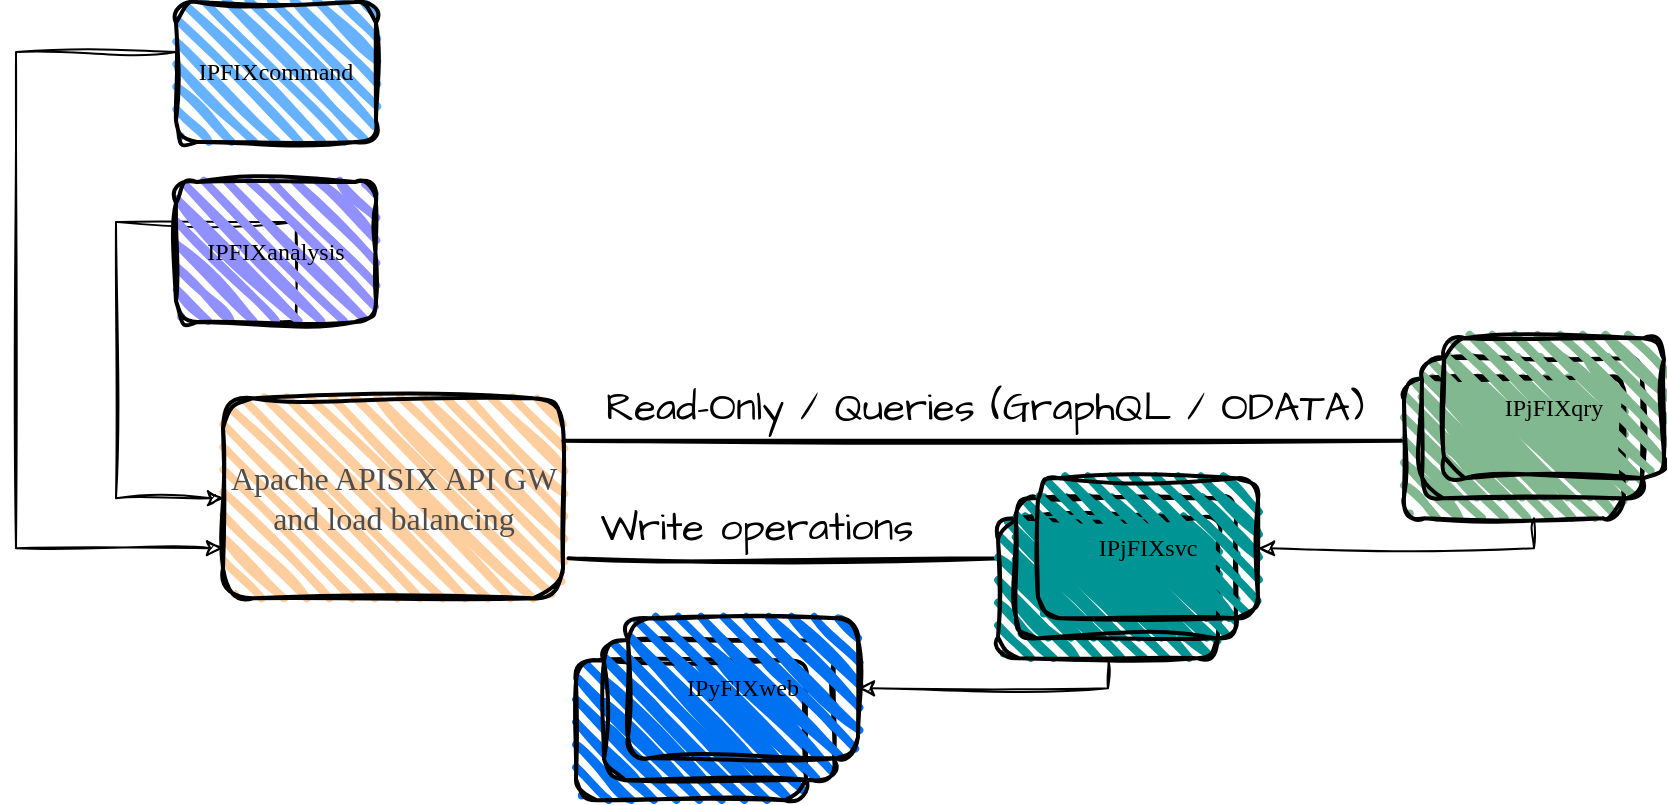 <mxfile>
    <diagram id="KBIwsYY--AiB_v0YLguu" name="Page-1">
        <mxGraphModel dx="1597" dy="1879" grid="1" gridSize="10" guides="1" tooltips="1" connect="1" arrows="1" fold="1" page="1" pageScale="1" pageWidth="850" pageHeight="1100" math="0" shadow="0">
            <root>
                <mxCell id="0"/>
                <mxCell id="1" parent="0"/>
                <mxCell id="4" value="" style="rounded=1;whiteSpace=wrap;html=1;strokeWidth=2;fillWeight=4;hachureGap=8;hachureAngle=45;fillColor=light-dark(#0071F0,#198CC4);sketch=1;curveFitting=1;jiggle=2;" vertex="1" parent="1">
                    <mxGeometry x="289" y="-700.88" width="115" height="70" as="geometry"/>
                </mxCell>
                <mxCell id="5" value="" style="rounded=1;whiteSpace=wrap;html=1;strokeWidth=2;fillWeight=4;hachureGap=8;hachureAngle=45;fillColor=light-dark(#81B890,#198CC4);sketch=1;curveFitting=1;jiggle=2;" vertex="1" parent="1">
                    <mxGeometry x="703" y="-841.88" width="110" height="70" as="geometry"/>
                </mxCell>
                <mxCell id="15" value="&lt;div&gt;&lt;font style=&quot;color: rgb(77, 77, 77);&quot;&gt;Apache APISIX API GW and load balancing&lt;/font&gt;&lt;/div&gt;" style="rounded=1;whiteSpace=wrap;html=1;strokeWidth=2;fillWeight=4;hachureGap=8;hachureAngle=45;fillColor=light-dark(#FFCE9F,#198CC4);sketch=1;align=center;verticalAlign=middle;curveFitting=1;jiggle=2;fontFamily=Comic Sans MS;fontSize=16;fontColor=#B3B3B3;" vertex="1" parent="1">
                    <mxGeometry x="112.5" y="-831.88" width="170" height="100" as="geometry"/>
                </mxCell>
                <mxCell id="16" style="edgeStyle=orthogonalEdgeStyle;rounded=0;sketch=1;hachureGap=4;jiggle=2;curveFitting=1;orthogonalLoop=1;jettySize=auto;html=1;fontFamily=Architects Daughter;fontSource=https%3A%2F%2Ffonts.googleapis.com%2Fcss%3Ffamily%3DArchitects%2BDaughter;entryX=1;entryY=0.5;entryDx=0;entryDy=0;exitX=0.591;exitY=1;exitDx=0;exitDy=0;exitPerimeter=0;" edge="1" parent="1" source="5" target="36">
                    <mxGeometry relative="1" as="geometry">
                        <mxPoint x="666.5" y="-691.88" as="targetPoint"/>
                        <mxPoint x="667" y="-761.88" as="sourcePoint"/>
                        <Array as="points">
                            <mxPoint x="768" y="-756.88"/>
                        </Array>
                    </mxGeometry>
                </mxCell>
                <mxCell id="17" value="" style="line;strokeWidth=2;direction=south;html=1;sketch=1;hachureGap=4;jiggle=2;curveFitting=1;fontFamily=Architects Daughter;fontSource=https%3A%2F%2Ffonts.googleapis.com%2Fcss%3Ffamily%3DArchitects%2BDaughter;rotation=-90;" vertex="1" parent="1">
                    <mxGeometry x="487.13" y="-1020" width="10" height="418.75" as="geometry"/>
                </mxCell>
                <mxCell id="21" value="" style="line;strokeWidth=2;direction=south;html=1;sketch=1;hachureGap=4;jiggle=2;curveFitting=1;fontFamily=Architects Daughter;fontSource=https%3A%2F%2Ffonts.googleapis.com%2Fcss%3Ffamily%3DArchitects%2BDaughter;rotation=-90;" vertex="1" parent="1">
                    <mxGeometry x="388.38" y="-860" width="10" height="216.25" as="geometry"/>
                </mxCell>
                <mxCell id="22" value="&lt;font face=&quot;Architects Daughter&quot;&gt;&lt;span style=&quot;font-size: 20px;&quot;&gt;Read-Only / Queries (GraphQL / ODATA)&lt;/span&gt;&lt;/font&gt;" style="text;html=1;align=center;verticalAlign=middle;resizable=0;points=[];autosize=1;strokeColor=none;fillColor=none;" vertex="1" parent="1">
                    <mxGeometry x="293" y="-847.88" width="400" height="40" as="geometry"/>
                </mxCell>
                <mxCell id="23" value="&lt;font face=&quot;Architects Daughter&quot;&gt;&lt;span style=&quot;font-size: 20px;&quot;&gt;Write operations&lt;/span&gt;&lt;/font&gt;" style="text;html=1;align=center;verticalAlign=middle;resizable=0;points=[];autosize=1;strokeColor=none;fillColor=none;" vertex="1" parent="1">
                    <mxGeometry x="289" y="-787.88" width="180" height="40" as="geometry"/>
                </mxCell>
                <mxCell id="28" value="" style="rounded=1;whiteSpace=wrap;html=1;strokeWidth=2;fillWeight=4;hachureGap=8;hachureAngle=45;fillColor=light-dark(#81B890,#198CC4);sketch=1;curveFitting=1;jiggle=2;" vertex="1" parent="1">
                    <mxGeometry x="712" y="-851.88" width="110" height="70" as="geometry"/>
                </mxCell>
                <mxCell id="30" value="&lt;span style=&quot;color: rgb(0, 0, 0); font-family: &amp;quot;Comic Sans MS&amp;quot;; text-wrap-mode: nowrap;&quot;&gt;IPjFIXqry&lt;/span&gt;" style="rounded=1;whiteSpace=wrap;html=1;strokeWidth=2;fillWeight=4;hachureGap=8;hachureAngle=45;fillColor=light-dark(#81B890,#198CC4);sketch=1;curveFitting=1;jiggle=2;" vertex="1" parent="1">
                    <mxGeometry x="723" y="-861.88" width="110" height="70" as="geometry"/>
                </mxCell>
                <mxCell id="34" value="" style="rounded=1;whiteSpace=wrap;html=1;strokeWidth=2;fillWeight=4;hachureGap=8;hachureAngle=45;fillColor=light-dark(#009494,#198CC4);sketch=1;curveFitting=1;jiggle=2;" vertex="1" parent="1">
                    <mxGeometry x="500" y="-771.88" width="110" height="70" as="geometry"/>
                </mxCell>
                <mxCell id="35" value="" style="rounded=1;whiteSpace=wrap;html=1;strokeWidth=2;fillWeight=4;hachureGap=8;hachureAngle=45;fillColor=light-dark(#009494,#198CC4);sketch=1;curveFitting=1;jiggle=2;" vertex="1" parent="1">
                    <mxGeometry x="509" y="-781.88" width="110" height="70" as="geometry"/>
                </mxCell>
                <mxCell id="36" value="&lt;span style=&quot;color: rgb(0, 0, 0); font-family: &amp;quot;Comic Sans MS&amp;quot;; text-wrap-mode: nowrap;&quot;&gt;IPjFIXsvc&lt;/span&gt;" style="rounded=1;whiteSpace=wrap;html=1;strokeWidth=2;fillWeight=4;hachureGap=8;hachureAngle=45;fillColor=light-dark(#009494,#198CC4);sketch=1;curveFitting=1;jiggle=2;" vertex="1" parent="1">
                    <mxGeometry x="520" y="-791.88" width="110" height="70" as="geometry"/>
                </mxCell>
                <mxCell id="38" value="" style="rounded=1;whiteSpace=wrap;html=1;strokeWidth=2;fillWeight=4;hachureGap=8;hachureAngle=45;fillColor=light-dark(#0071F0,#198CC4);sketch=1;curveFitting=1;jiggle=2;" vertex="1" parent="1">
                    <mxGeometry x="303" y="-710.88" width="115" height="70" as="geometry"/>
                </mxCell>
                <mxCell id="39" value="&lt;span style=&quot;color: rgb(0, 0, 0); font-family: &amp;quot;Comic Sans MS&amp;quot;; text-wrap-mode: nowrap;&quot;&gt;IPyFIXweb&lt;/span&gt;" style="rounded=1;whiteSpace=wrap;html=1;strokeWidth=2;fillWeight=4;hachureGap=8;hachureAngle=45;fillColor=light-dark(#0071F0,#198CC4);sketch=1;curveFitting=1;jiggle=2;" vertex="1" parent="1">
                    <mxGeometry x="315" y="-721.88" width="115" height="70" as="geometry"/>
                </mxCell>
                <mxCell id="42" style="edgeStyle=orthogonalEdgeStyle;rounded=0;sketch=1;hachureGap=4;jiggle=2;curveFitting=1;orthogonalLoop=1;jettySize=auto;html=1;fontFamily=Architects Daughter;fontSource=https%3A%2F%2Ffonts.googleapis.com%2Fcss%3Ffamily%3DArchitects%2BDaughter;entryX=1;entryY=0.5;entryDx=0;entryDy=0;exitX=0.5;exitY=1;exitDx=0;exitDy=0;" edge="1" parent="1" source="34" target="39">
                    <mxGeometry relative="1" as="geometry">
                        <mxPoint x="649" y="-504.88" as="targetPoint"/>
                        <mxPoint x="873" y="-589.88" as="sourcePoint"/>
                        <Array as="points">
                            <mxPoint x="555" y="-686.88"/>
                        </Array>
                    </mxGeometry>
                </mxCell>
                <mxCell id="44" style="edgeStyle=orthogonalEdgeStyle;rounded=0;sketch=1;hachureGap=4;jiggle=2;curveFitting=1;orthogonalLoop=1;jettySize=auto;html=1;fontFamily=Architects Daughter;fontSource=https%3A%2F%2Ffonts.googleapis.com%2Fcss%3Ffamily%3DArchitects%2BDaughter;exitX=0.5;exitY=1;exitDx=0;exitDy=0;" edge="1" parent="1" source="43">
                    <mxGeometry relative="1" as="geometry">
                        <mxPoint x="113" y="-781.88" as="targetPoint"/>
                        <mxPoint x="-13.5" y="-764.38" as="sourcePoint"/>
                        <Array as="points">
                            <mxPoint x="149" y="-920"/>
                            <mxPoint x="59" y="-920"/>
                            <mxPoint x="59" y="-782"/>
                        </Array>
                    </mxGeometry>
                </mxCell>
                <mxCell id="45" value="&lt;span style=&quot;color: rgb(0, 0, 0); font-family: &amp;quot;Comic Sans MS&amp;quot;; text-wrap-mode: nowrap;&quot;&gt;IPFIXcommand&lt;/span&gt;" style="rounded=1;whiteSpace=wrap;html=1;strokeWidth=2;fillWeight=4;hachureGap=8;hachureAngle=45;fillColor=light-dark(#66B2FF,#198CC4);sketch=1;curveFitting=1;jiggle=2;" vertex="1" parent="1">
                    <mxGeometry x="89" y="-1030" width="100" height="70" as="geometry"/>
                </mxCell>
                <mxCell id="46" style="edgeStyle=orthogonalEdgeStyle;rounded=0;sketch=1;hachureGap=4;jiggle=2;curveFitting=1;orthogonalLoop=1;jettySize=auto;html=1;fontFamily=Architects Daughter;fontSource=https%3A%2F%2Ffonts.googleapis.com%2Fcss%3Ffamily%3DArchitects%2BDaughter;exitX=0;exitY=0.5;exitDx=0;exitDy=0;entryX=0;entryY=0.75;entryDx=0;entryDy=0;" edge="1" parent="1" source="45" target="15">
                    <mxGeometry relative="1" as="geometry">
                        <mxPoint x="193" y="-651.88" as="targetPoint"/>
                        <mxPoint x="99" y="-671.88" as="sourcePoint"/>
                        <Array as="points">
                            <mxPoint x="9" y="-1005"/>
                            <mxPoint x="9" y="-757"/>
                        </Array>
                    </mxGeometry>
                </mxCell>
                <mxCell id="43" value="&lt;span style=&quot;color: rgb(0, 0, 0); font-family: &amp;quot;Comic Sans MS&amp;quot;; text-wrap-mode: nowrap;&quot;&gt;IPFIXanalysis&lt;/span&gt;" style="rounded=1;whiteSpace=wrap;html=1;strokeWidth=2;fillWeight=4;hachureGap=8;hachureAngle=45;fillColor=light-dark(#9090FF,#198CC4);sketch=1;curveFitting=1;jiggle=2;" vertex="1" parent="1">
                    <mxGeometry x="89" y="-940" width="100" height="70" as="geometry"/>
                </mxCell>
            </root>
        </mxGraphModel>
    </diagram>
</mxfile>